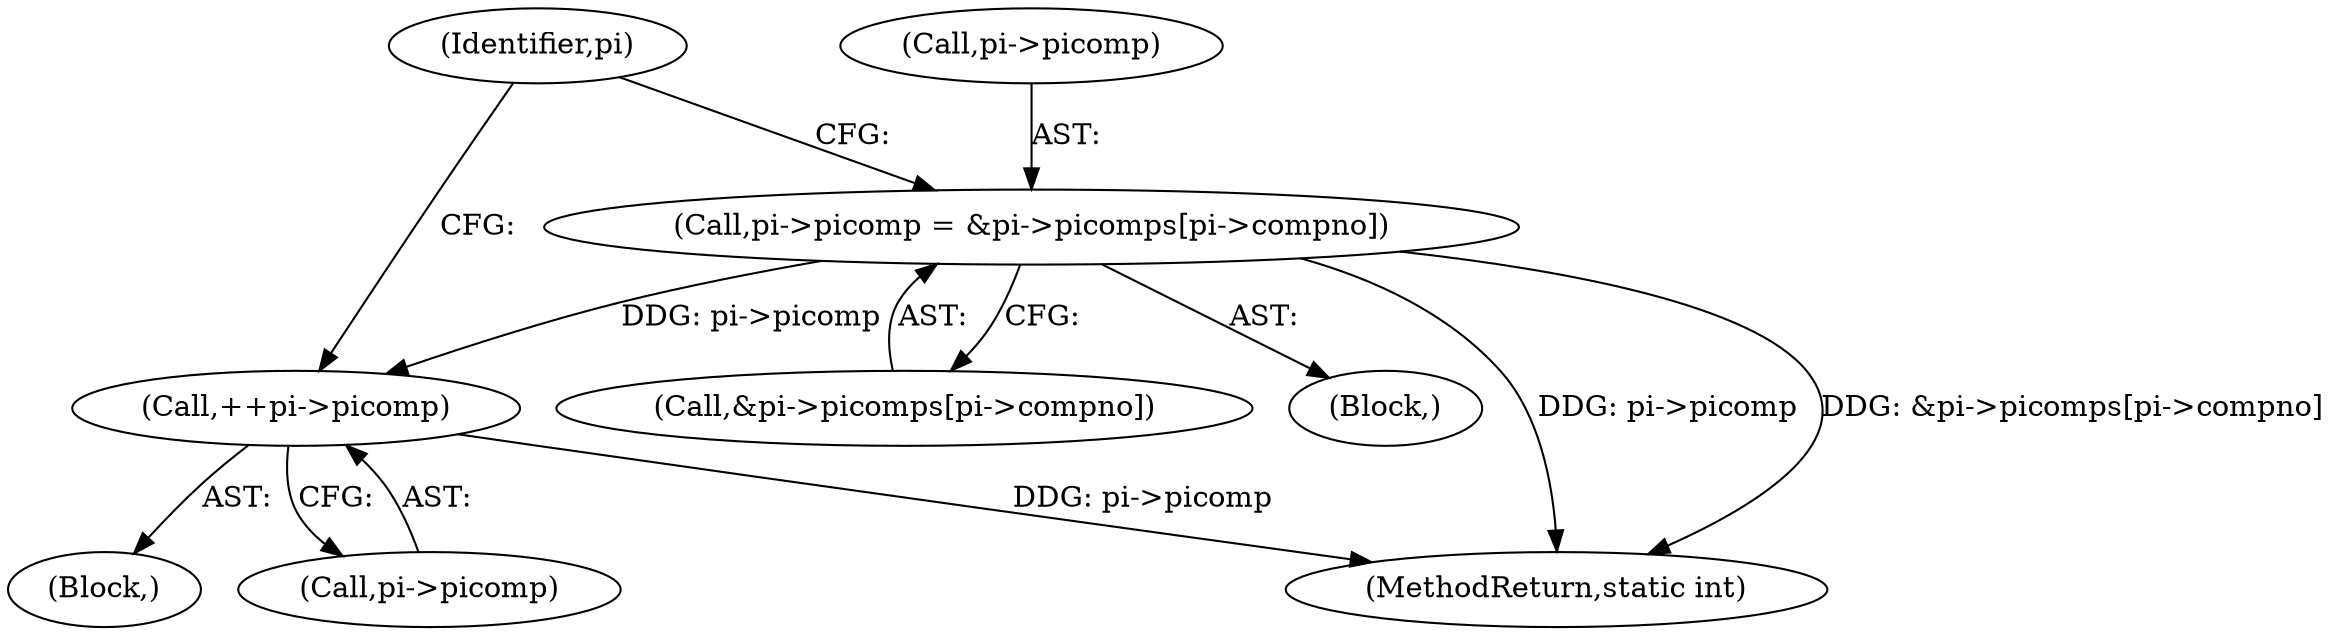 digraph "0_jasper_aa0b0f79ade5eef8b0e7a214c03f5af54b36ba7d@array" {
"1000143" [label="(Call,pi->picomp = &pi->picomps[pi->compno])"];
"1000177" [label="(Call,++pi->picomp)"];
"1000147" [label="(Call,&pi->picomps[pi->compno])"];
"1000144" [label="(Call,pi->picomp)"];
"1000736" [label="(MethodReturn,static int)"];
"1000177" [label="(Call,++pi->picomp)"];
"1000143" [label="(Call,pi->picomp = &pi->picomps[pi->compno])"];
"1000178" [label="(Call,pi->picomp)"];
"1000172" [label="(Block,)"];
"1000135" [label="(Block,)"];
"1000158" [label="(Identifier,pi)"];
"1000143" -> "1000135"  [label="AST: "];
"1000143" -> "1000147"  [label="CFG: "];
"1000144" -> "1000143"  [label="AST: "];
"1000147" -> "1000143"  [label="AST: "];
"1000158" -> "1000143"  [label="CFG: "];
"1000143" -> "1000736"  [label="DDG: pi->picomp"];
"1000143" -> "1000736"  [label="DDG: &pi->picomps[pi->compno]"];
"1000143" -> "1000177"  [label="DDG: pi->picomp"];
"1000177" -> "1000172"  [label="AST: "];
"1000177" -> "1000178"  [label="CFG: "];
"1000178" -> "1000177"  [label="AST: "];
"1000158" -> "1000177"  [label="CFG: "];
"1000177" -> "1000736"  [label="DDG: pi->picomp"];
}
